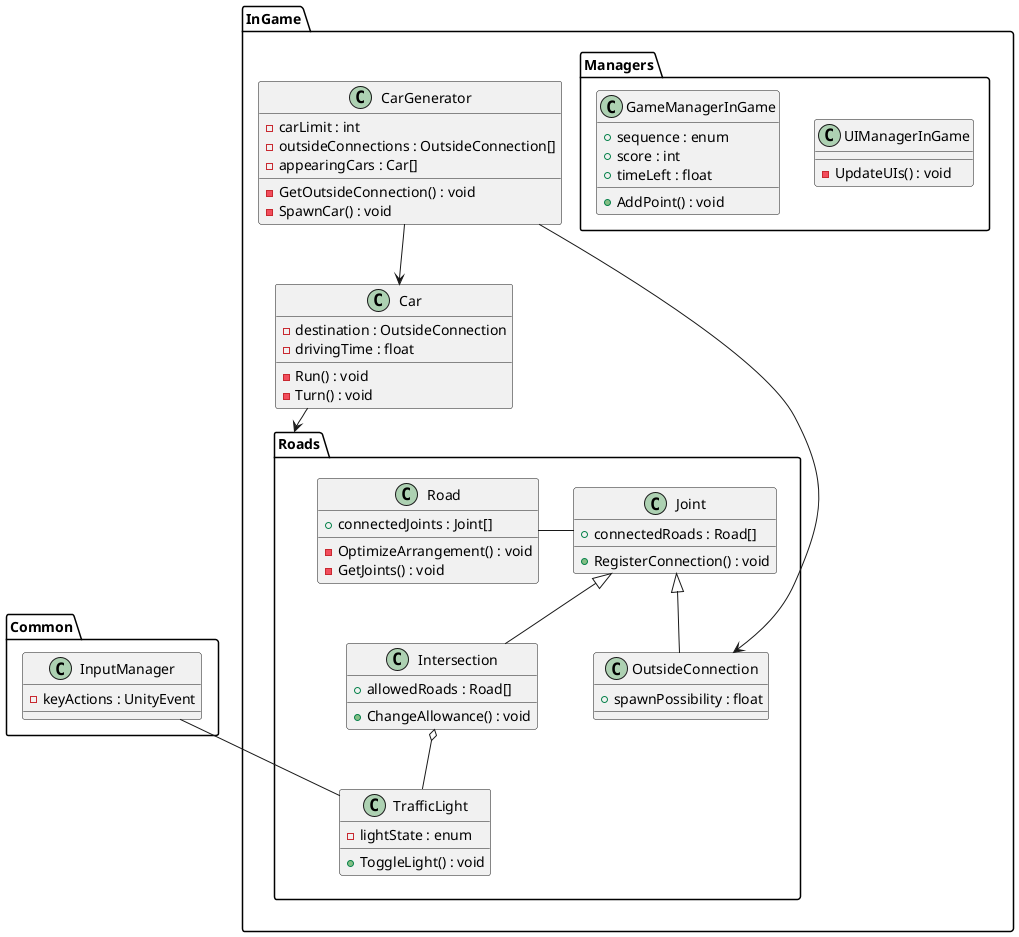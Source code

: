 @startuml

package Common{
    class InputManager{
        -keyActions : UnityEvent
    }
}

package InGame{
    package Roads{
        class Road{
            +connectedJoints : Joint[]
            -OptimizeArrangement() : void
            -GetJoints() : void
        }

        class Joint{
            +connectedRoads : Road[]
            +RegisterConnection() : void
        }

        Road - Joint

        class Intersection{
            +allowedRoads : Road[]
            +ChangeAllowance() : void
        }

        Joint <|-- Intersection

        class OutsideConnection{
            +spawnPossibility : float
        }

        Joint <|-- OutsideConnection

        class TrafficLight{
            -lightState : enum
            +ToggleLight() : void
        }

        Intersection o-- TrafficLight

        InputManager -- TrafficLight
    }
    
    class Car{
        -destination : OutsideConnection
        -drivingTime : float
        -Run() : void
        -Turn() : void
    }

    Car --> Roads

    class CarGenerator{
        -carLimit : int
        -outsideConnections : OutsideConnection[]
        -appearingCars : Car[]
        -GetOutsideConnection() : void
        -SpawnCar() : void
    }

    CarGenerator --> Car
    CarGenerator --> OutsideConnection

    package Managers{
        class UIManagerInGame{
            -UpdateUIs() : void
        }

        class GameManagerInGame{
            +sequence : enum
            +score : int
            +timeLeft : float
            +AddPoint() : void
        }
    }
}

@enduml